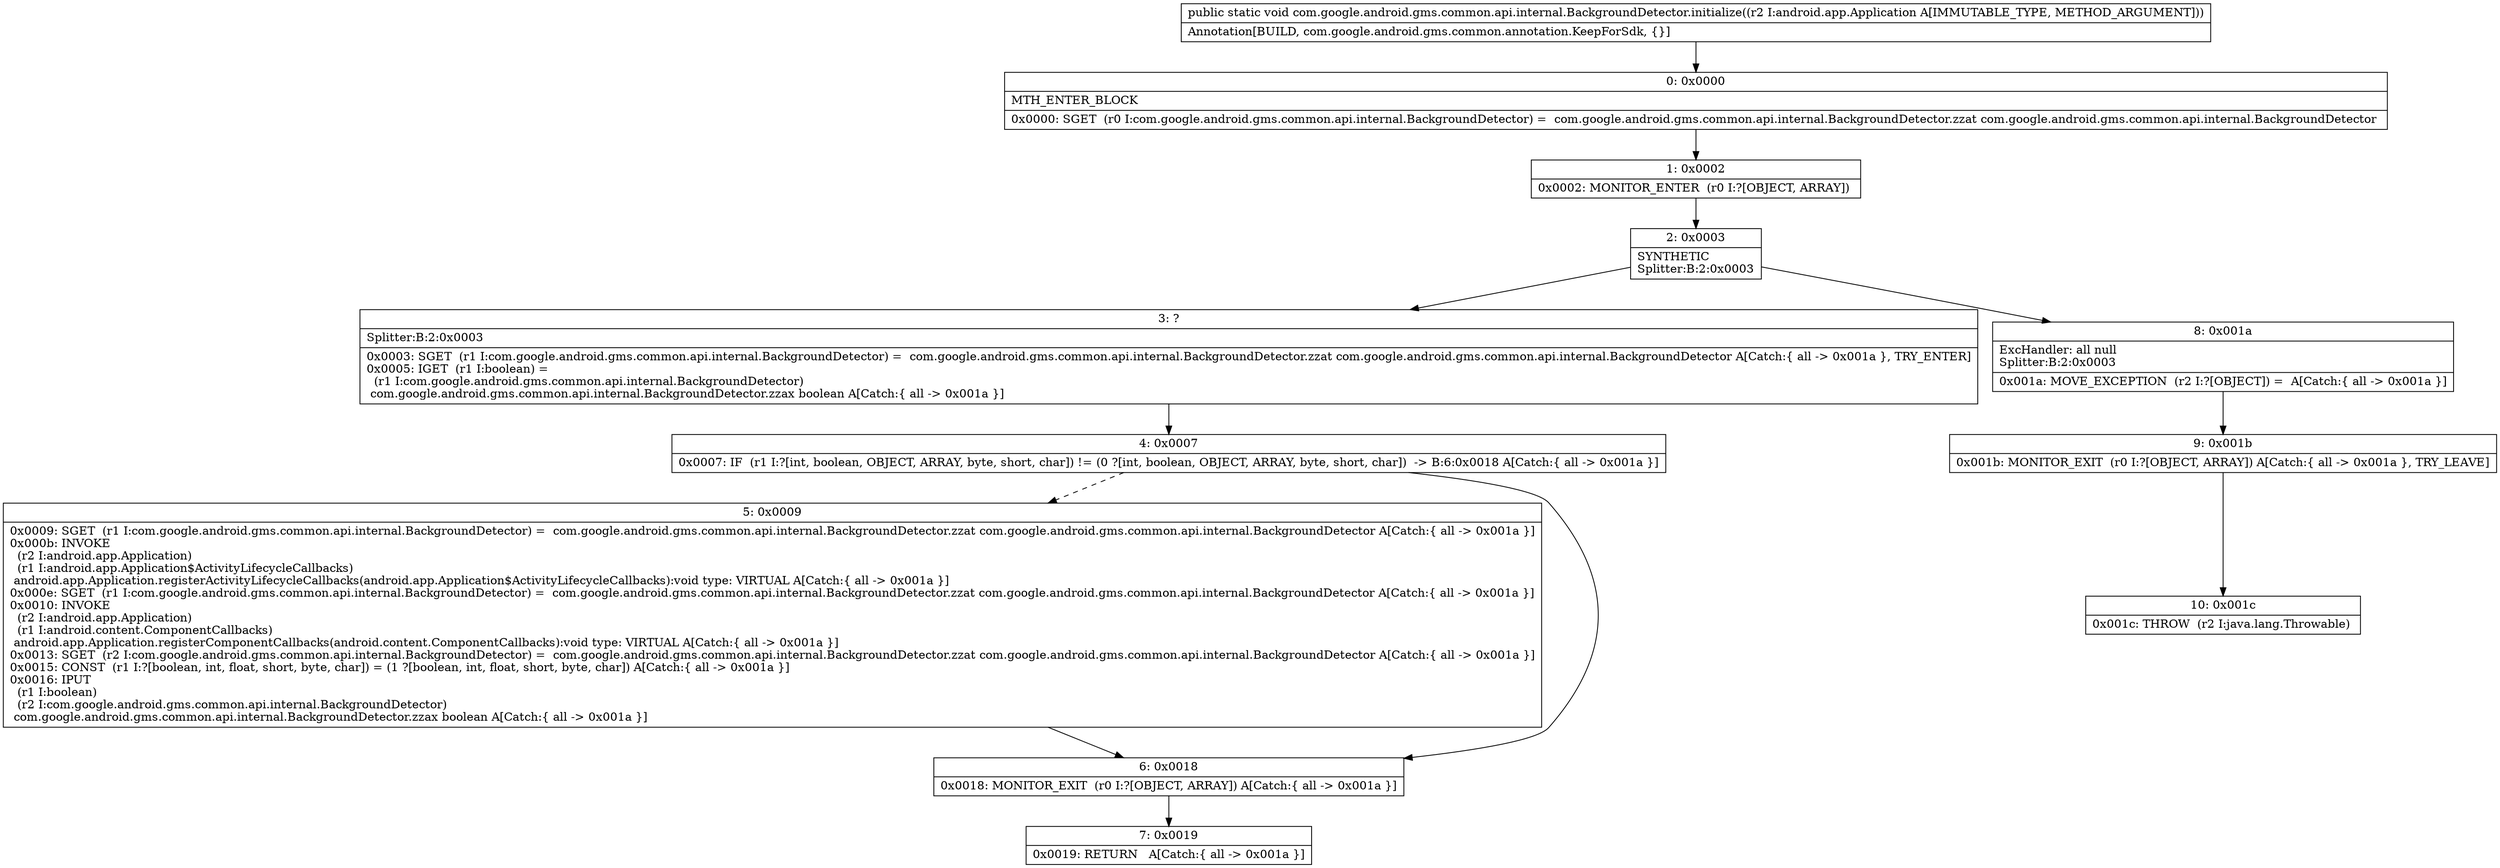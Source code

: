 digraph "CFG forcom.google.android.gms.common.api.internal.BackgroundDetector.initialize(Landroid\/app\/Application;)V" {
Node_0 [shape=record,label="{0\:\ 0x0000|MTH_ENTER_BLOCK\l|0x0000: SGET  (r0 I:com.google.android.gms.common.api.internal.BackgroundDetector) =  com.google.android.gms.common.api.internal.BackgroundDetector.zzat com.google.android.gms.common.api.internal.BackgroundDetector \l}"];
Node_1 [shape=record,label="{1\:\ 0x0002|0x0002: MONITOR_ENTER  (r0 I:?[OBJECT, ARRAY]) \l}"];
Node_2 [shape=record,label="{2\:\ 0x0003|SYNTHETIC\lSplitter:B:2:0x0003\l}"];
Node_3 [shape=record,label="{3\:\ ?|Splitter:B:2:0x0003\l|0x0003: SGET  (r1 I:com.google.android.gms.common.api.internal.BackgroundDetector) =  com.google.android.gms.common.api.internal.BackgroundDetector.zzat com.google.android.gms.common.api.internal.BackgroundDetector A[Catch:\{ all \-\> 0x001a \}, TRY_ENTER]\l0x0005: IGET  (r1 I:boolean) = \l  (r1 I:com.google.android.gms.common.api.internal.BackgroundDetector)\l com.google.android.gms.common.api.internal.BackgroundDetector.zzax boolean A[Catch:\{ all \-\> 0x001a \}]\l}"];
Node_4 [shape=record,label="{4\:\ 0x0007|0x0007: IF  (r1 I:?[int, boolean, OBJECT, ARRAY, byte, short, char]) != (0 ?[int, boolean, OBJECT, ARRAY, byte, short, char])  \-\> B:6:0x0018 A[Catch:\{ all \-\> 0x001a \}]\l}"];
Node_5 [shape=record,label="{5\:\ 0x0009|0x0009: SGET  (r1 I:com.google.android.gms.common.api.internal.BackgroundDetector) =  com.google.android.gms.common.api.internal.BackgroundDetector.zzat com.google.android.gms.common.api.internal.BackgroundDetector A[Catch:\{ all \-\> 0x001a \}]\l0x000b: INVOKE  \l  (r2 I:android.app.Application)\l  (r1 I:android.app.Application$ActivityLifecycleCallbacks)\l android.app.Application.registerActivityLifecycleCallbacks(android.app.Application$ActivityLifecycleCallbacks):void type: VIRTUAL A[Catch:\{ all \-\> 0x001a \}]\l0x000e: SGET  (r1 I:com.google.android.gms.common.api.internal.BackgroundDetector) =  com.google.android.gms.common.api.internal.BackgroundDetector.zzat com.google.android.gms.common.api.internal.BackgroundDetector A[Catch:\{ all \-\> 0x001a \}]\l0x0010: INVOKE  \l  (r2 I:android.app.Application)\l  (r1 I:android.content.ComponentCallbacks)\l android.app.Application.registerComponentCallbacks(android.content.ComponentCallbacks):void type: VIRTUAL A[Catch:\{ all \-\> 0x001a \}]\l0x0013: SGET  (r2 I:com.google.android.gms.common.api.internal.BackgroundDetector) =  com.google.android.gms.common.api.internal.BackgroundDetector.zzat com.google.android.gms.common.api.internal.BackgroundDetector A[Catch:\{ all \-\> 0x001a \}]\l0x0015: CONST  (r1 I:?[boolean, int, float, short, byte, char]) = (1 ?[boolean, int, float, short, byte, char]) A[Catch:\{ all \-\> 0x001a \}]\l0x0016: IPUT  \l  (r1 I:boolean)\l  (r2 I:com.google.android.gms.common.api.internal.BackgroundDetector)\l com.google.android.gms.common.api.internal.BackgroundDetector.zzax boolean A[Catch:\{ all \-\> 0x001a \}]\l}"];
Node_6 [shape=record,label="{6\:\ 0x0018|0x0018: MONITOR_EXIT  (r0 I:?[OBJECT, ARRAY]) A[Catch:\{ all \-\> 0x001a \}]\l}"];
Node_7 [shape=record,label="{7\:\ 0x0019|0x0019: RETURN   A[Catch:\{ all \-\> 0x001a \}]\l}"];
Node_8 [shape=record,label="{8\:\ 0x001a|ExcHandler: all null\lSplitter:B:2:0x0003\l|0x001a: MOVE_EXCEPTION  (r2 I:?[OBJECT]) =  A[Catch:\{ all \-\> 0x001a \}]\l}"];
Node_9 [shape=record,label="{9\:\ 0x001b|0x001b: MONITOR_EXIT  (r0 I:?[OBJECT, ARRAY]) A[Catch:\{ all \-\> 0x001a \}, TRY_LEAVE]\l}"];
Node_10 [shape=record,label="{10\:\ 0x001c|0x001c: THROW  (r2 I:java.lang.Throwable) \l}"];
MethodNode[shape=record,label="{public static void com.google.android.gms.common.api.internal.BackgroundDetector.initialize((r2 I:android.app.Application A[IMMUTABLE_TYPE, METHOD_ARGUMENT]))  | Annotation[BUILD, com.google.android.gms.common.annotation.KeepForSdk, \{\}]\l}"];
MethodNode -> Node_0;
Node_0 -> Node_1;
Node_1 -> Node_2;
Node_2 -> Node_3;
Node_2 -> Node_8;
Node_3 -> Node_4;
Node_4 -> Node_5[style=dashed];
Node_4 -> Node_6;
Node_5 -> Node_6;
Node_6 -> Node_7;
Node_8 -> Node_9;
Node_9 -> Node_10;
}

